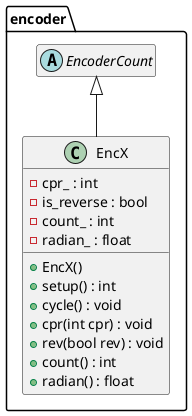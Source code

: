 @startuml encx
hide empty members

namespace encoder {
class EncX {
	- cpr_ : int
	- is_reverse : bool
	- count_ : int
	- radian_ : float

	+ EncX()
	+ setup() : int
	+ cycle() : void
	+ cpr(int cpr) : void
	+ rev(bool rev) : void
	+ count() : int
	+ radian() : float
}
}
abstract encoder.EncoderCount
encoder.EncX -up-|> encoder.EncoderCount

@enduml